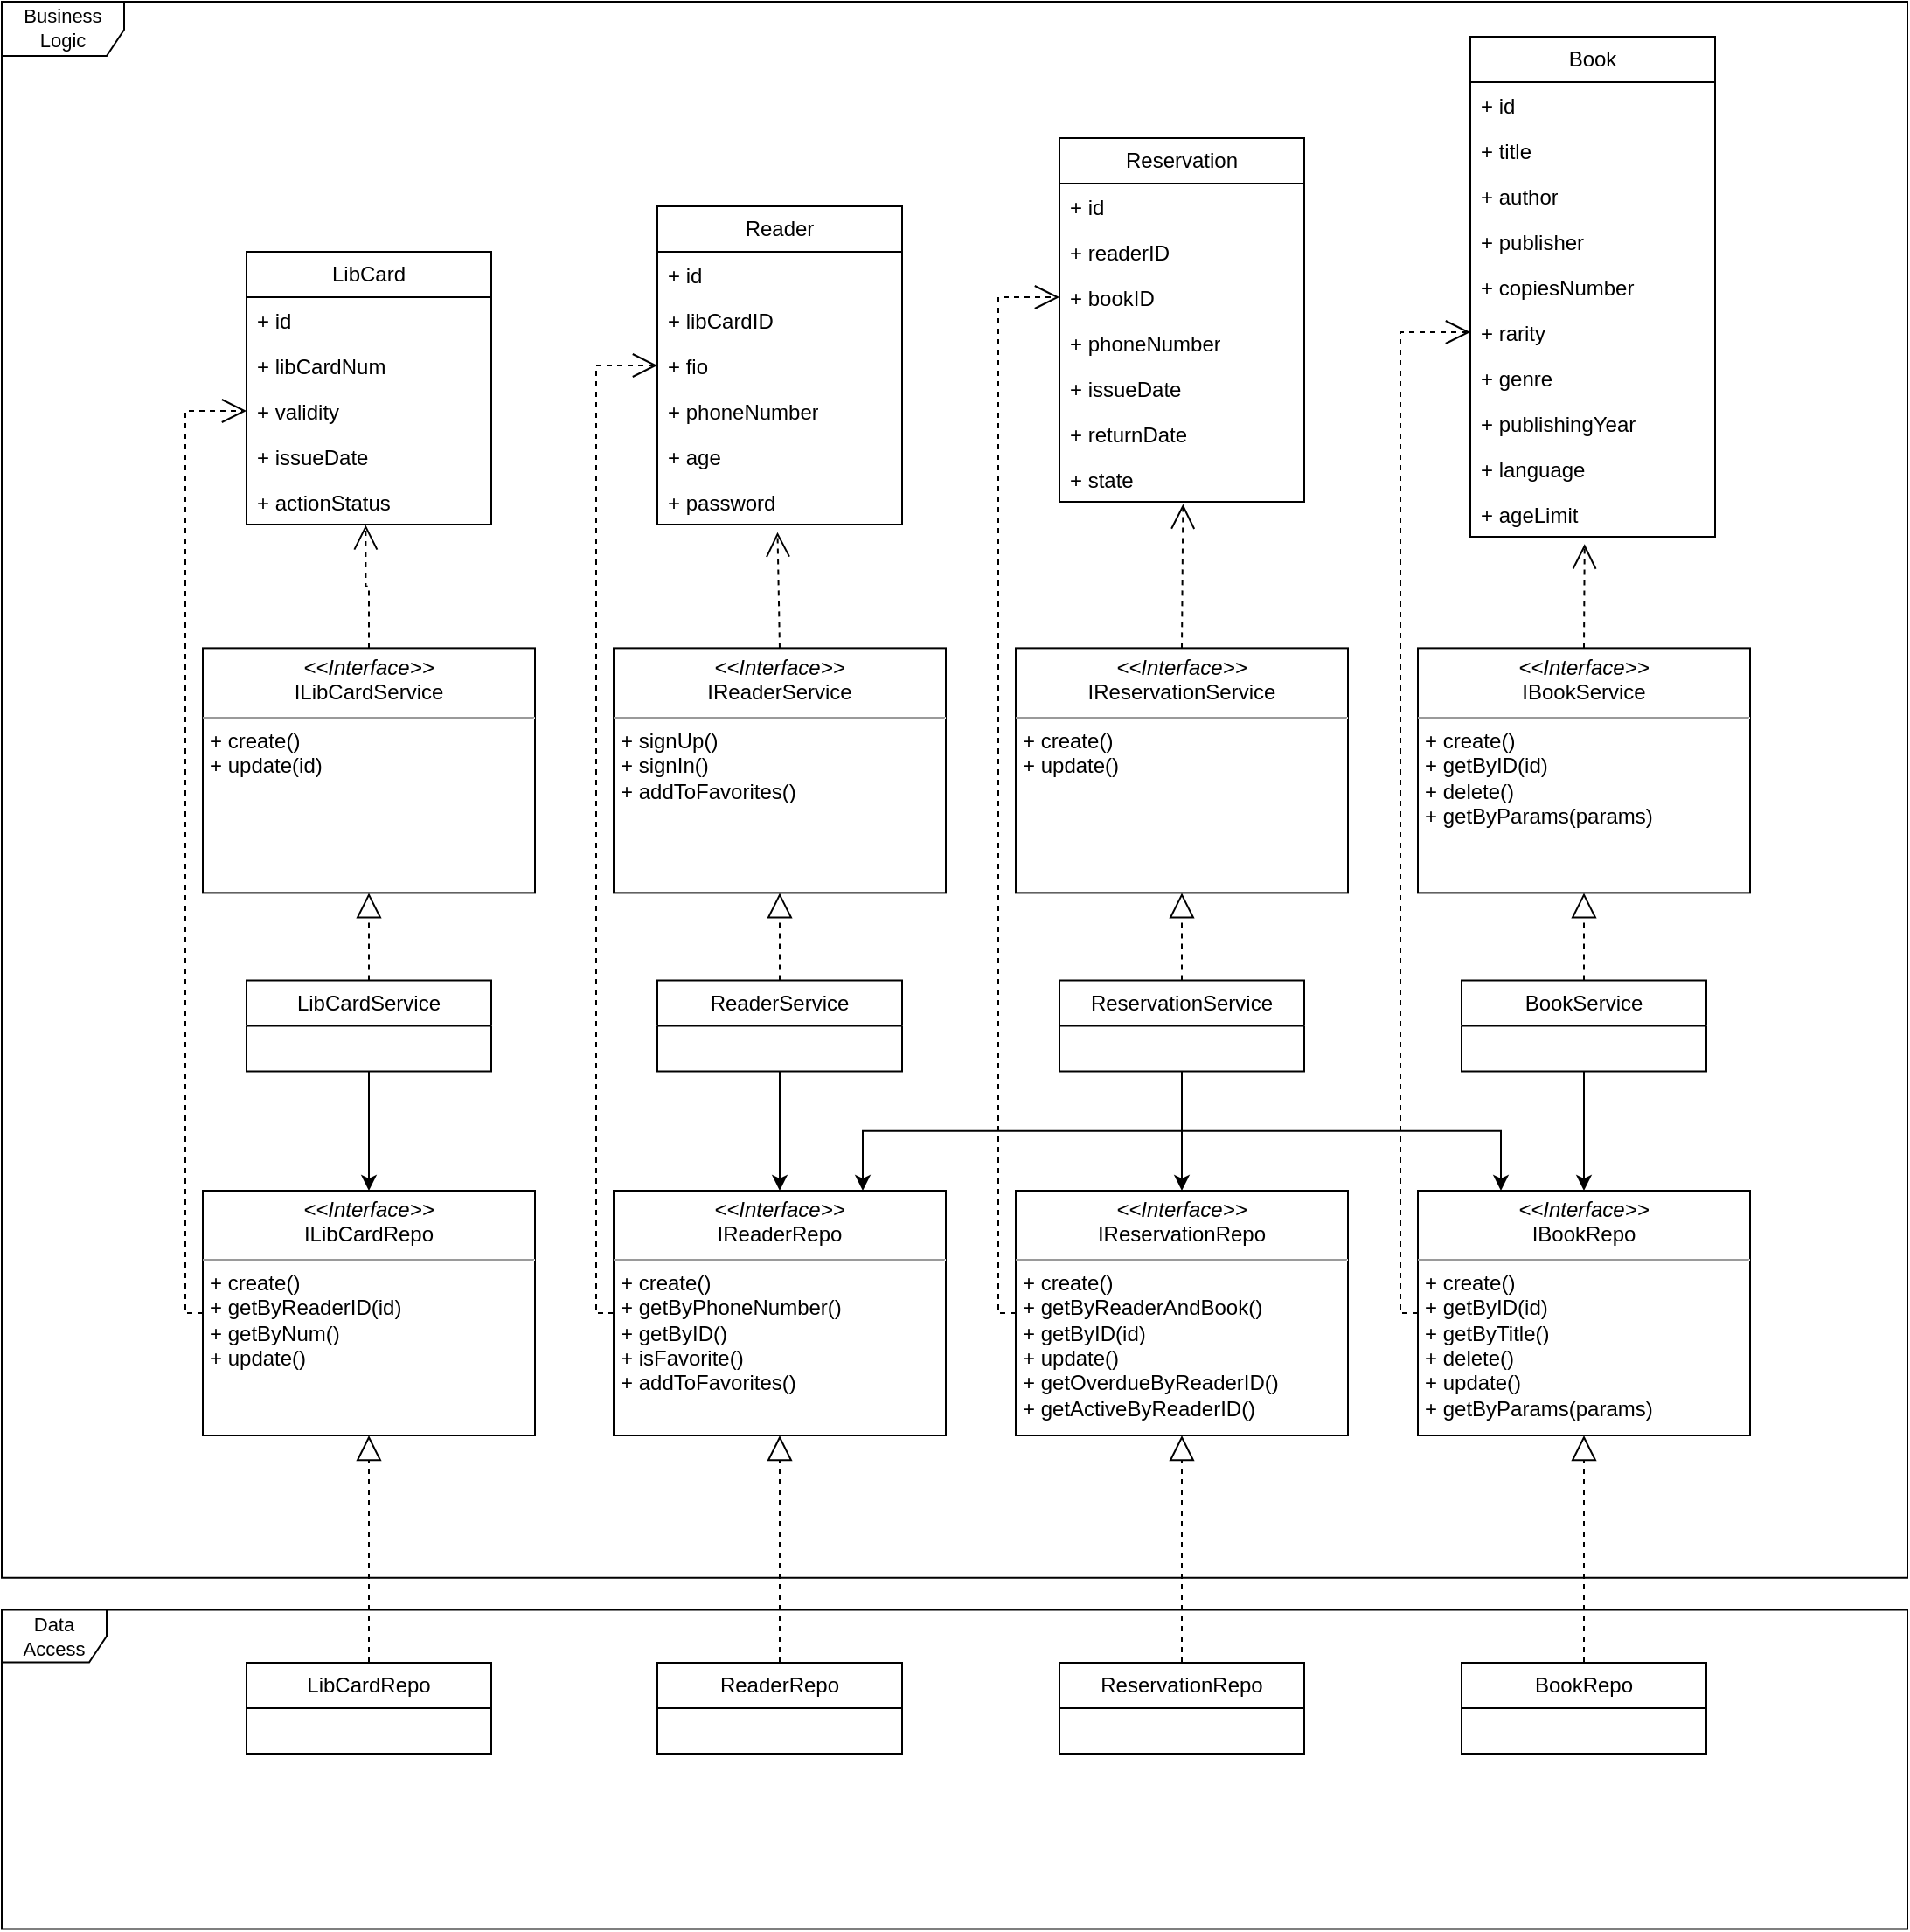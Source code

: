 <mxfile version="23.1.5" type="device">
  <diagram id="C5RBs43oDa-KdzZeNtuy" name="BusinessLogic">
    <mxGraphModel dx="1313" dy="1613" grid="1" gridSize="10" guides="1" tooltips="1" connect="1" arrows="1" fold="1" page="1" pageScale="1" pageWidth="1169" pageHeight="827" math="0" shadow="0">
      <root>
        <mxCell id="WIyWlLk6GJQsqaUBKTNV-0" />
        <mxCell id="WIyWlLk6GJQsqaUBKTNV-1" parent="WIyWlLk6GJQsqaUBKTNV-0" />
        <mxCell id="hDQLbbaS15JgVn0vshfj-21" style="edgeStyle=orthogonalEdgeStyle;rounded=0;orthogonalLoop=1;jettySize=auto;html=1;exitX=0.5;exitY=0;exitDx=0;exitDy=0;entryX=0.5;entryY=1;entryDx=0;entryDy=0;dashed=1;endArrow=block;endFill=0;" parent="WIyWlLk6GJQsqaUBKTNV-1" edge="1">
          <mxGeometry relative="1" as="geometry">
            <mxPoint x="1010" y="310" as="targetPoint" />
          </mxGeometry>
        </mxCell>
        <mxCell id="Zz6F_vYYsevLmO8efnMT-28" value="Data&lt;div&gt;Access&lt;/div&gt;" style="shape=umlFrame;whiteSpace=wrap;html=1;pointerEvents=0;fontFamily=Helvetica;fontSize=11;fontColor=default;labelBackgroundColor=default;" parent="WIyWlLk6GJQsqaUBKTNV-1" vertex="1">
          <mxGeometry x="40" y="679.75" width="1090" height="182.5" as="geometry" />
        </mxCell>
        <mxCell id="Zz6F_vYYsevLmO8efnMT-29" value="Business&lt;div&gt;Logic&lt;/div&gt;" style="shape=umlFrame;whiteSpace=wrap;html=1;pointerEvents=0;fontFamily=Helvetica;fontSize=11;fontColor=default;labelBackgroundColor=default;width=70;height=31;" parent="WIyWlLk6GJQsqaUBKTNV-1" vertex="1">
          <mxGeometry x="40" y="-240" width="1090" height="901.37" as="geometry" />
        </mxCell>
        <mxCell id="ST-tSjWYHhEkBqWnVjrX-0" value="LibCardRepo" style="swimlane;fontStyle=0;childLayout=stackLayout;horizontal=1;startSize=26;fillColor=none;horizontalStack=0;resizeParent=1;resizeParentMax=0;resizeLast=0;collapsible=1;marginBottom=0;whiteSpace=wrap;html=1;" parent="WIyWlLk6GJQsqaUBKTNV-1" vertex="1">
          <mxGeometry x="180" y="710" width="140" height="52" as="geometry" />
        </mxCell>
        <mxCell id="ST-tSjWYHhEkBqWnVjrX-4" value="ReaderRepo" style="swimlane;fontStyle=0;childLayout=stackLayout;horizontal=1;startSize=26;fillColor=none;horizontalStack=0;resizeParent=1;resizeParentMax=0;resizeLast=0;collapsible=1;marginBottom=0;whiteSpace=wrap;html=1;" parent="WIyWlLk6GJQsqaUBKTNV-1" vertex="1">
          <mxGeometry x="415" y="710" width="140" height="52" as="geometry" />
        </mxCell>
        <mxCell id="ST-tSjWYHhEkBqWnVjrX-5" value="ReservationRepo" style="swimlane;fontStyle=0;childLayout=stackLayout;horizontal=1;startSize=26;fillColor=none;horizontalStack=0;resizeParent=1;resizeParentMax=0;resizeLast=0;collapsible=1;marginBottom=0;whiteSpace=wrap;html=1;" parent="WIyWlLk6GJQsqaUBKTNV-1" vertex="1">
          <mxGeometry x="645" y="710" width="140" height="52" as="geometry" />
        </mxCell>
        <mxCell id="ST-tSjWYHhEkBqWnVjrX-7" value="BookRepo" style="swimlane;fontStyle=0;childLayout=stackLayout;horizontal=1;startSize=26;fillColor=none;horizontalStack=0;resizeParent=1;resizeParentMax=0;resizeLast=0;collapsible=1;marginBottom=0;whiteSpace=wrap;html=1;" parent="WIyWlLk6GJQsqaUBKTNV-1" vertex="1">
          <mxGeometry x="875" y="710" width="140" height="52" as="geometry" />
        </mxCell>
        <mxCell id="ST-tSjWYHhEkBqWnVjrX-8" value="&lt;p style=&quot;margin:0px;margin-top:4px;text-align:center;&quot;&gt;&lt;i&gt;&amp;lt;&amp;lt;Interface&amp;gt;&amp;gt;&lt;/i&gt;&lt;br&gt;ILibCardRepo&lt;br&gt;&lt;/p&gt;&lt;hr size=&quot;1&quot;&gt;&lt;p style=&quot;margin:0px;margin-left:4px;&quot;&gt;+ create()&lt;/p&gt;&lt;p style=&quot;margin:0px;margin-left:4px;&quot;&gt;+ getByReaderID(id)&lt;/p&gt;&lt;p style=&quot;margin:0px;margin-left:4px;&quot;&gt;+ getByNum()&lt;/p&gt;&lt;p style=&quot;margin:0px;margin-left:4px;&quot;&gt;+ update()&lt;/p&gt;&lt;p style=&quot;margin:0px;margin-left:4px;&quot;&gt;&lt;br&gt;&lt;/p&gt;" style="verticalAlign=top;align=left;overflow=fill;html=1;whiteSpace=wrap;" parent="WIyWlLk6GJQsqaUBKTNV-1" vertex="1">
          <mxGeometry x="155" y="440" width="190" height="140" as="geometry" />
        </mxCell>
        <mxCell id="ST-tSjWYHhEkBqWnVjrX-9" value="" style="endArrow=block;dashed=1;endFill=0;endSize=12;html=1;rounded=0;exitX=0.5;exitY=0;exitDx=0;exitDy=0;entryX=0.5;entryY=1;entryDx=0;entryDy=0;" parent="WIyWlLk6GJQsqaUBKTNV-1" source="ST-tSjWYHhEkBqWnVjrX-0" target="ST-tSjWYHhEkBqWnVjrX-8" edge="1">
          <mxGeometry width="160" relative="1" as="geometry">
            <mxPoint x="150" y="600" as="sourcePoint" />
            <mxPoint x="310" y="600" as="targetPoint" />
          </mxGeometry>
        </mxCell>
        <mxCell id="ST-tSjWYHhEkBqWnVjrX-10" value="&lt;p style=&quot;margin:0px;margin-top:4px;text-align:center;&quot;&gt;&lt;i&gt;&amp;lt;&amp;lt;Interface&amp;gt;&amp;gt;&lt;/i&gt;&lt;br&gt;IReaderRepo&lt;br&gt;&lt;/p&gt;&lt;hr size=&quot;1&quot;&gt;&lt;p style=&quot;margin:0px;margin-left:4px;&quot;&gt;+ create()&lt;/p&gt;&lt;p style=&quot;margin:0px;margin-left:4px;&quot;&gt;+ getByPhoneNumber()&lt;/p&gt;&lt;p style=&quot;margin:0px;margin-left:4px;&quot;&gt;+ getByID()&lt;/p&gt;&lt;p style=&quot;margin:0px;margin-left:4px;&quot;&gt;+ isFavorite()&lt;/p&gt;&lt;p style=&quot;margin:0px;margin-left:4px;&quot;&gt;+ addToFavorites()&lt;/p&gt;&lt;p style=&quot;margin:0px;margin-left:4px;&quot;&gt;&lt;br&gt;&lt;/p&gt;&lt;p style=&quot;margin:0px;margin-left:4px;&quot;&gt;&lt;br&gt;&lt;/p&gt;" style="verticalAlign=top;align=left;overflow=fill;html=1;whiteSpace=wrap;" parent="WIyWlLk6GJQsqaUBKTNV-1" vertex="1">
          <mxGeometry x="390" y="440" width="190" height="140" as="geometry" />
        </mxCell>
        <mxCell id="ST-tSjWYHhEkBqWnVjrX-11" value="" style="endArrow=block;dashed=1;endFill=0;endSize=12;html=1;rounded=0;exitX=0.5;exitY=0;exitDx=0;exitDy=0;entryX=0.5;entryY=1;entryDx=0;entryDy=0;" parent="WIyWlLk6GJQsqaUBKTNV-1" source="ST-tSjWYHhEkBqWnVjrX-4" target="ST-tSjWYHhEkBqWnVjrX-10" edge="1">
          <mxGeometry width="160" relative="1" as="geometry">
            <mxPoint x="250" y="730" as="sourcePoint" />
            <mxPoint x="260" y="590" as="targetPoint" />
          </mxGeometry>
        </mxCell>
        <mxCell id="ST-tSjWYHhEkBqWnVjrX-12" value="&lt;p style=&quot;margin:0px;margin-top:4px;text-align:center;&quot;&gt;&lt;i&gt;&amp;lt;&amp;lt;Interface&amp;gt;&amp;gt;&lt;/i&gt;&lt;br&gt;IReservationRepo&lt;br&gt;&lt;/p&gt;&lt;hr size=&quot;1&quot;&gt;&lt;p style=&quot;margin:0px;margin-left:4px;&quot;&gt;+ create()&lt;/p&gt;&lt;p style=&quot;margin:0px;margin-left:4px;&quot;&gt;+ getByReaderAndBook()&lt;/p&gt;&lt;p style=&quot;margin:0px;margin-left:4px;&quot;&gt;+ getByID(id)&lt;/p&gt;&lt;p style=&quot;margin:0px;margin-left:4px;&quot;&gt;+ update()&lt;/p&gt;&lt;p style=&quot;margin:0px;margin-left:4px;&quot;&gt;+ getOverdueByReaderID()&lt;/p&gt;&lt;p style=&quot;margin:0px;margin-left:4px;&quot;&gt;+ getActiveByReaderID()&lt;/p&gt;&lt;p style=&quot;margin:0px;margin-left:4px;&quot;&gt;&lt;br&gt;&lt;/p&gt;" style="verticalAlign=top;align=left;overflow=fill;html=1;whiteSpace=wrap;" parent="WIyWlLk6GJQsqaUBKTNV-1" vertex="1">
          <mxGeometry x="620" y="440" width="190" height="140" as="geometry" />
        </mxCell>
        <mxCell id="ST-tSjWYHhEkBqWnVjrX-13" value="" style="endArrow=block;dashed=1;endFill=0;endSize=12;html=1;rounded=0;exitX=0.5;exitY=0;exitDx=0;exitDy=0;entryX=0.5;entryY=1;entryDx=0;entryDy=0;" parent="WIyWlLk6GJQsqaUBKTNV-1" source="ST-tSjWYHhEkBqWnVjrX-5" target="ST-tSjWYHhEkBqWnVjrX-12" edge="1">
          <mxGeometry width="160" relative="1" as="geometry">
            <mxPoint x="420" y="720" as="sourcePoint" />
            <mxPoint x="495" y="590" as="targetPoint" />
          </mxGeometry>
        </mxCell>
        <mxCell id="ST-tSjWYHhEkBqWnVjrX-14" value="&lt;p style=&quot;margin:0px;margin-top:4px;text-align:center;&quot;&gt;&lt;i&gt;&amp;lt;&amp;lt;Interface&amp;gt;&amp;gt;&lt;/i&gt;&lt;br&gt;IBookRepo&lt;br&gt;&lt;/p&gt;&lt;hr size=&quot;1&quot;&gt;&lt;p style=&quot;margin: 0px 0px 0px 4px;&quot;&gt;+ create()&lt;/p&gt;&lt;p style=&quot;margin: 0px 0px 0px 4px;&quot;&gt;+ getByID(id)&lt;/p&gt;&lt;p style=&quot;margin: 0px 0px 0px 4px;&quot;&gt;+ getByTitle()&lt;/p&gt;&lt;p style=&quot;margin: 0px 0px 0px 4px;&quot;&gt;+ delete()&lt;/p&gt;&lt;p style=&quot;margin: 0px 0px 0px 4px;&quot;&gt;+ update()&lt;/p&gt;&lt;p style=&quot;margin: 0px 0px 0px 4px;&quot;&gt;+ getByParams(params)&lt;/p&gt;" style="verticalAlign=top;align=left;overflow=fill;html=1;whiteSpace=wrap;" parent="WIyWlLk6GJQsqaUBKTNV-1" vertex="1">
          <mxGeometry x="850" y="440" width="190" height="140" as="geometry" />
        </mxCell>
        <mxCell id="ST-tSjWYHhEkBqWnVjrX-15" value="" style="endArrow=block;dashed=1;endFill=0;endSize=12;html=1;rounded=0;exitX=0.5;exitY=0;exitDx=0;exitDy=0;entryX=0.5;entryY=1;entryDx=0;entryDy=0;" parent="WIyWlLk6GJQsqaUBKTNV-1" source="ST-tSjWYHhEkBqWnVjrX-7" target="ST-tSjWYHhEkBqWnVjrX-14" edge="1">
          <mxGeometry width="160" relative="1" as="geometry">
            <mxPoint x="560" y="720" as="sourcePoint" />
            <mxPoint x="705" y="590" as="targetPoint" />
          </mxGeometry>
        </mxCell>
        <mxCell id="wleOk7ZjH7f-fzoRji97-0" value="LibCardService" style="swimlane;fontStyle=0;childLayout=stackLayout;horizontal=1;startSize=26;fillColor=none;horizontalStack=0;resizeParent=1;resizeParentMax=0;resizeLast=0;collapsible=1;marginBottom=0;whiteSpace=wrap;html=1;" parent="WIyWlLk6GJQsqaUBKTNV-1" vertex="1">
          <mxGeometry x="180" y="319.69" width="140" height="52" as="geometry" />
        </mxCell>
        <mxCell id="wleOk7ZjH7f-fzoRji97-4" value="ReaderService" style="swimlane;fontStyle=0;childLayout=stackLayout;horizontal=1;startSize=26;fillColor=none;horizontalStack=0;resizeParent=1;resizeParentMax=0;resizeLast=0;collapsible=1;marginBottom=0;whiteSpace=wrap;html=1;" parent="WIyWlLk6GJQsqaUBKTNV-1" vertex="1">
          <mxGeometry x="415" y="319.69" width="140" height="52" as="geometry" />
        </mxCell>
        <mxCell id="wleOk7ZjH7f-fzoRji97-5" value="ReservationService" style="swimlane;fontStyle=0;childLayout=stackLayout;horizontal=1;startSize=26;fillColor=none;horizontalStack=0;resizeParent=1;resizeParentMax=0;resizeLast=0;collapsible=1;marginBottom=0;whiteSpace=wrap;html=1;" parent="WIyWlLk6GJQsqaUBKTNV-1" vertex="1">
          <mxGeometry x="645" y="319.69" width="140" height="52" as="geometry" />
        </mxCell>
        <mxCell id="wleOk7ZjH7f-fzoRji97-6" value="BookService" style="swimlane;fontStyle=0;childLayout=stackLayout;horizontal=1;startSize=26;fillColor=none;horizontalStack=0;resizeParent=1;resizeParentMax=0;resizeLast=0;collapsible=1;marginBottom=0;whiteSpace=wrap;html=1;" parent="WIyWlLk6GJQsqaUBKTNV-1" vertex="1">
          <mxGeometry x="875" y="319.69" width="140" height="52" as="geometry" />
        </mxCell>
        <mxCell id="wleOk7ZjH7f-fzoRji97-8" value="&lt;p style=&quot;margin:0px;margin-top:4px;text-align:center;&quot;&gt;&lt;i&gt;&amp;lt;&amp;lt;Interface&amp;gt;&amp;gt;&lt;/i&gt;&lt;br&gt;ILibCardService&lt;br&gt;&lt;/p&gt;&lt;hr size=&quot;1&quot;&gt;&lt;p style=&quot;margin: 0px 0px 0px 4px;&quot;&gt;+ create()&lt;/p&gt;&lt;p style=&quot;margin: 0px 0px 0px 4px;&quot;&gt;+ update(id)&lt;/p&gt;" style="verticalAlign=top;align=left;overflow=fill;html=1;whiteSpace=wrap;" parent="WIyWlLk6GJQsqaUBKTNV-1" vertex="1">
          <mxGeometry x="155" y="129.69" width="190" height="140" as="geometry" />
        </mxCell>
        <mxCell id="wleOk7ZjH7f-fzoRji97-10" value="&lt;p style=&quot;margin:0px;margin-top:4px;text-align:center;&quot;&gt;&lt;i&gt;&amp;lt;&amp;lt;Interface&amp;gt;&amp;gt;&lt;/i&gt;&lt;br&gt;IReservationService&lt;br&gt;&lt;/p&gt;&lt;hr size=&quot;1&quot;&gt;&lt;p style=&quot;margin: 0px 0px 0px 4px;&quot;&gt;+ create()&lt;/p&gt;&lt;p style=&quot;margin: 0px 0px 0px 4px;&quot;&gt;+ update()&lt;/p&gt;" style="verticalAlign=top;align=left;overflow=fill;html=1;whiteSpace=wrap;" parent="WIyWlLk6GJQsqaUBKTNV-1" vertex="1">
          <mxGeometry x="620" y="129.69" width="190" height="140" as="geometry" />
        </mxCell>
        <mxCell id="wleOk7ZjH7f-fzoRji97-11" value="&lt;p style=&quot;margin:0px;margin-top:4px;text-align:center;&quot;&gt;&lt;i&gt;&amp;lt;&amp;lt;Interface&amp;gt;&amp;gt;&lt;/i&gt;&lt;br&gt;IBookService&lt;br&gt;&lt;/p&gt;&lt;hr size=&quot;1&quot;&gt;&lt;p style=&quot;margin: 0px 0px 0px 4px;&quot;&gt;+ create()&lt;/p&gt;&lt;p style=&quot;margin: 0px 0px 0px 4px;&quot;&gt;+ getByID(id)&lt;/p&gt;&lt;p style=&quot;margin: 0px 0px 0px 4px;&quot;&gt;+ delete()&lt;/p&gt;&lt;p style=&quot;margin: 0px 0px 0px 4px;&quot;&gt;+ getByParams(params)&lt;/p&gt;" style="verticalAlign=top;align=left;overflow=fill;html=1;whiteSpace=wrap;" parent="WIyWlLk6GJQsqaUBKTNV-1" vertex="1">
          <mxGeometry x="850" y="129.69" width="190" height="140" as="geometry" />
        </mxCell>
        <mxCell id="wleOk7ZjH7f-fzoRji97-12" value="" style="endArrow=block;dashed=1;endFill=0;endSize=12;html=1;rounded=0;exitX=0.5;exitY=0;exitDx=0;exitDy=0;entryX=0.5;entryY=1;entryDx=0;entryDy=0;" parent="WIyWlLk6GJQsqaUBKTNV-1" source="wleOk7ZjH7f-fzoRji97-0" target="wleOk7ZjH7f-fzoRji97-8" edge="1">
          <mxGeometry width="160" relative="1" as="geometry">
            <mxPoint x="570" y="309.69" as="sourcePoint" />
            <mxPoint x="730" y="309.69" as="targetPoint" />
          </mxGeometry>
        </mxCell>
        <mxCell id="wleOk7ZjH7f-fzoRji97-13" value="" style="endArrow=block;dashed=1;endFill=0;endSize=12;html=1;rounded=0;exitX=0.5;exitY=0;exitDx=0;exitDy=0;entryX=0.5;entryY=1;entryDx=0;entryDy=0;entryPerimeter=0;" parent="WIyWlLk6GJQsqaUBKTNV-1" source="wleOk7ZjH7f-fzoRji97-4" target="L8KhcgYQvH0XyFmHwMuI-41" edge="1">
          <mxGeometry width="160" relative="1" as="geometry">
            <mxPoint x="220" y="319.69" as="sourcePoint" />
            <mxPoint x="485" y="269.69" as="targetPoint" />
          </mxGeometry>
        </mxCell>
        <mxCell id="wleOk7ZjH7f-fzoRji97-14" value="" style="endArrow=block;dashed=1;endFill=0;endSize=12;html=1;rounded=0;exitX=0.5;exitY=0;exitDx=0;exitDy=0;entryX=0.5;entryY=1;entryDx=0;entryDy=0;" parent="WIyWlLk6GJQsqaUBKTNV-1" source="wleOk7ZjH7f-fzoRji97-5" target="wleOk7ZjH7f-fzoRji97-10" edge="1">
          <mxGeometry width="160" relative="1" as="geometry">
            <mxPoint x="480" y="329.69" as="sourcePoint" />
            <mxPoint x="505" y="279.69" as="targetPoint" />
          </mxGeometry>
        </mxCell>
        <mxCell id="wleOk7ZjH7f-fzoRji97-15" value="" style="endArrow=block;dashed=1;endFill=0;endSize=12;html=1;rounded=0;exitX=0.5;exitY=0;exitDx=0;exitDy=0;entryX=0.5;entryY=1;entryDx=0;entryDy=0;" parent="WIyWlLk6GJQsqaUBKTNV-1" source="wleOk7ZjH7f-fzoRji97-6" target="wleOk7ZjH7f-fzoRji97-11" edge="1">
          <mxGeometry width="160" relative="1" as="geometry">
            <mxPoint x="710" y="329.69" as="sourcePoint" />
            <mxPoint x="725" y="279.69" as="targetPoint" />
          </mxGeometry>
        </mxCell>
        <mxCell id="L8KhcgYQvH0XyFmHwMuI-6" value="LibCard" style="swimlane;fontStyle=0;childLayout=stackLayout;horizontal=1;startSize=26;fillColor=none;horizontalStack=0;resizeParent=1;resizeParentMax=0;resizeLast=0;collapsible=1;marginBottom=0;whiteSpace=wrap;html=1;" parent="WIyWlLk6GJQsqaUBKTNV-1" vertex="1">
          <mxGeometry x="180" y="-97" width="140" height="156" as="geometry" />
        </mxCell>
        <mxCell id="L8KhcgYQvH0XyFmHwMuI-9" value="+ id&lt;div&gt;&lt;br/&gt;&lt;/div&gt;" style="text;strokeColor=none;fillColor=none;align=left;verticalAlign=top;spacingLeft=4;spacingRight=4;overflow=hidden;rotatable=0;points=[[0,0.5],[1,0.5]];portConstraint=eastwest;whiteSpace=wrap;html=1;" parent="L8KhcgYQvH0XyFmHwMuI-6" vertex="1">
          <mxGeometry y="26" width="140" height="26" as="geometry" />
        </mxCell>
        <mxCell id="L8KhcgYQvH0XyFmHwMuI-11" value="+ libCardNum" style="text;strokeColor=none;fillColor=none;align=left;verticalAlign=top;spacingLeft=4;spacingRight=4;overflow=hidden;rotatable=0;points=[[0,0.5],[1,0.5]];portConstraint=eastwest;whiteSpace=wrap;html=1;" parent="L8KhcgYQvH0XyFmHwMuI-6" vertex="1">
          <mxGeometry y="52" width="140" height="26" as="geometry" />
        </mxCell>
        <mxCell id="L8KhcgYQvH0XyFmHwMuI-12" value="+ validity&lt;div&gt;&lt;br/&gt;&lt;/div&gt;" style="text;strokeColor=none;fillColor=none;align=left;verticalAlign=top;spacingLeft=4;spacingRight=4;overflow=hidden;rotatable=0;points=[[0,0.5],[1,0.5]];portConstraint=eastwest;whiteSpace=wrap;html=1;" parent="L8KhcgYQvH0XyFmHwMuI-6" vertex="1">
          <mxGeometry y="78" width="140" height="26" as="geometry" />
        </mxCell>
        <mxCell id="L8KhcgYQvH0XyFmHwMuI-13" value="+ issueDate" style="text;strokeColor=none;fillColor=none;align=left;verticalAlign=top;spacingLeft=4;spacingRight=4;overflow=hidden;rotatable=0;points=[[0,0.5],[1,0.5]];portConstraint=eastwest;whiteSpace=wrap;html=1;" parent="L8KhcgYQvH0XyFmHwMuI-6" vertex="1">
          <mxGeometry y="104" width="140" height="26" as="geometry" />
        </mxCell>
        <mxCell id="L8KhcgYQvH0XyFmHwMuI-14" value="+ actionStatus" style="text;strokeColor=none;fillColor=none;align=left;verticalAlign=top;spacingLeft=4;spacingRight=4;overflow=hidden;rotatable=0;points=[[0,0.5],[1,0.5]];portConstraint=eastwest;whiteSpace=wrap;html=1;" parent="L8KhcgYQvH0XyFmHwMuI-6" vertex="1">
          <mxGeometry y="130" width="140" height="26" as="geometry" />
        </mxCell>
        <mxCell id="L8KhcgYQvH0XyFmHwMuI-15" value="Reader" style="swimlane;fontStyle=0;childLayout=stackLayout;horizontal=1;startSize=26;fillColor=none;horizontalStack=0;resizeParent=1;resizeParentMax=0;resizeLast=0;collapsible=1;marginBottom=0;whiteSpace=wrap;html=1;" parent="WIyWlLk6GJQsqaUBKTNV-1" vertex="1">
          <mxGeometry x="415" y="-123" width="140" height="182" as="geometry" />
        </mxCell>
        <mxCell id="L8KhcgYQvH0XyFmHwMuI-16" value="+ id&lt;div&gt;&lt;br/&gt;&lt;/div&gt;" style="text;strokeColor=none;fillColor=none;align=left;verticalAlign=top;spacingLeft=4;spacingRight=4;overflow=hidden;rotatable=0;points=[[0,0.5],[1,0.5]];portConstraint=eastwest;whiteSpace=wrap;html=1;" parent="L8KhcgYQvH0XyFmHwMuI-15" vertex="1">
          <mxGeometry y="26" width="140" height="26" as="geometry" />
        </mxCell>
        <mxCell id="L8KhcgYQvH0XyFmHwMuI-17" value="+ libCardID" style="text;strokeColor=none;fillColor=none;align=left;verticalAlign=top;spacingLeft=4;spacingRight=4;overflow=hidden;rotatable=0;points=[[0,0.5],[1,0.5]];portConstraint=eastwest;whiteSpace=wrap;html=1;" parent="L8KhcgYQvH0XyFmHwMuI-15" vertex="1">
          <mxGeometry y="52" width="140" height="26" as="geometry" />
        </mxCell>
        <mxCell id="L8KhcgYQvH0XyFmHwMuI-18" value="+ fio" style="text;strokeColor=none;fillColor=none;align=left;verticalAlign=top;spacingLeft=4;spacingRight=4;overflow=hidden;rotatable=0;points=[[0,0.5],[1,0.5]];portConstraint=eastwest;whiteSpace=wrap;html=1;" parent="L8KhcgYQvH0XyFmHwMuI-15" vertex="1">
          <mxGeometry y="78" width="140" height="26" as="geometry" />
        </mxCell>
        <mxCell id="L8KhcgYQvH0XyFmHwMuI-19" value="+ phoneNumber" style="text;strokeColor=none;fillColor=none;align=left;verticalAlign=top;spacingLeft=4;spacingRight=4;overflow=hidden;rotatable=0;points=[[0,0.5],[1,0.5]];portConstraint=eastwest;whiteSpace=wrap;html=1;" parent="L8KhcgYQvH0XyFmHwMuI-15" vertex="1">
          <mxGeometry y="104" width="140" height="26" as="geometry" />
        </mxCell>
        <mxCell id="L8KhcgYQvH0XyFmHwMuI-20" value="+ age" style="text;strokeColor=none;fillColor=none;align=left;verticalAlign=top;spacingLeft=4;spacingRight=4;overflow=hidden;rotatable=0;points=[[0,0.5],[1,0.5]];portConstraint=eastwest;whiteSpace=wrap;html=1;" parent="L8KhcgYQvH0XyFmHwMuI-15" vertex="1">
          <mxGeometry y="130" width="140" height="26" as="geometry" />
        </mxCell>
        <mxCell id="L8KhcgYQvH0XyFmHwMuI-21" value="+ password" style="text;strokeColor=none;fillColor=none;align=left;verticalAlign=top;spacingLeft=4;spacingRight=4;overflow=hidden;rotatable=0;points=[[0,0.5],[1,0.5]];portConstraint=eastwest;whiteSpace=wrap;html=1;" parent="L8KhcgYQvH0XyFmHwMuI-15" vertex="1">
          <mxGeometry y="156" width="140" height="26" as="geometry" />
        </mxCell>
        <mxCell id="L8KhcgYQvH0XyFmHwMuI-22" value="Reservation" style="swimlane;fontStyle=0;childLayout=stackLayout;horizontal=1;startSize=26;fillColor=none;horizontalStack=0;resizeParent=1;resizeParentMax=0;resizeLast=0;collapsible=1;marginBottom=0;whiteSpace=wrap;html=1;" parent="WIyWlLk6GJQsqaUBKTNV-1" vertex="1">
          <mxGeometry x="645" y="-162" width="140" height="208" as="geometry" />
        </mxCell>
        <mxCell id="L8KhcgYQvH0XyFmHwMuI-23" value="+ id&lt;div&gt;&lt;br/&gt;&lt;/div&gt;" style="text;strokeColor=none;fillColor=none;align=left;verticalAlign=top;spacingLeft=4;spacingRight=4;overflow=hidden;rotatable=0;points=[[0,0.5],[1,0.5]];portConstraint=eastwest;whiteSpace=wrap;html=1;" parent="L8KhcgYQvH0XyFmHwMuI-22" vertex="1">
          <mxGeometry y="26" width="140" height="26" as="geometry" />
        </mxCell>
        <mxCell id="L8KhcgYQvH0XyFmHwMuI-24" value="+ readerID" style="text;strokeColor=none;fillColor=none;align=left;verticalAlign=top;spacingLeft=4;spacingRight=4;overflow=hidden;rotatable=0;points=[[0,0.5],[1,0.5]];portConstraint=eastwest;whiteSpace=wrap;html=1;" parent="L8KhcgYQvH0XyFmHwMuI-22" vertex="1">
          <mxGeometry y="52" width="140" height="26" as="geometry" />
        </mxCell>
        <mxCell id="L8KhcgYQvH0XyFmHwMuI-25" value="+ bookID" style="text;strokeColor=none;fillColor=none;align=left;verticalAlign=top;spacingLeft=4;spacingRight=4;overflow=hidden;rotatable=0;points=[[0,0.5],[1,0.5]];portConstraint=eastwest;whiteSpace=wrap;html=1;" parent="L8KhcgYQvH0XyFmHwMuI-22" vertex="1">
          <mxGeometry y="78" width="140" height="26" as="geometry" />
        </mxCell>
        <mxCell id="L8KhcgYQvH0XyFmHwMuI-26" value="+ phoneNumber" style="text;strokeColor=none;fillColor=none;align=left;verticalAlign=top;spacingLeft=4;spacingRight=4;overflow=hidden;rotatable=0;points=[[0,0.5],[1,0.5]];portConstraint=eastwest;whiteSpace=wrap;html=1;" parent="L8KhcgYQvH0XyFmHwMuI-22" vertex="1">
          <mxGeometry y="104" width="140" height="26" as="geometry" />
        </mxCell>
        <mxCell id="L8KhcgYQvH0XyFmHwMuI-27" value="+ issueDate" style="text;strokeColor=none;fillColor=none;align=left;verticalAlign=top;spacingLeft=4;spacingRight=4;overflow=hidden;rotatable=0;points=[[0,0.5],[1,0.5]];portConstraint=eastwest;whiteSpace=wrap;html=1;" parent="L8KhcgYQvH0XyFmHwMuI-22" vertex="1">
          <mxGeometry y="130" width="140" height="26" as="geometry" />
        </mxCell>
        <mxCell id="L8KhcgYQvH0XyFmHwMuI-28" value="+ returnDate" style="text;strokeColor=none;fillColor=none;align=left;verticalAlign=top;spacingLeft=4;spacingRight=4;overflow=hidden;rotatable=0;points=[[0,0.5],[1,0.5]];portConstraint=eastwest;whiteSpace=wrap;html=1;" parent="L8KhcgYQvH0XyFmHwMuI-22" vertex="1">
          <mxGeometry y="156" width="140" height="26" as="geometry" />
        </mxCell>
        <mxCell id="L8KhcgYQvH0XyFmHwMuI-29" value="+ state" style="text;strokeColor=none;fillColor=none;align=left;verticalAlign=top;spacingLeft=4;spacingRight=4;overflow=hidden;rotatable=0;points=[[0,0.5],[1,0.5]];portConstraint=eastwest;whiteSpace=wrap;html=1;" parent="L8KhcgYQvH0XyFmHwMuI-22" vertex="1">
          <mxGeometry y="182" width="140" height="26" as="geometry" />
        </mxCell>
        <mxCell id="L8KhcgYQvH0XyFmHwMuI-30" value="Book" style="swimlane;fontStyle=0;childLayout=stackLayout;horizontal=1;startSize=26;fillColor=none;horizontalStack=0;resizeParent=1;resizeParentMax=0;resizeLast=0;collapsible=1;marginBottom=0;whiteSpace=wrap;html=1;" parent="WIyWlLk6GJQsqaUBKTNV-1" vertex="1">
          <mxGeometry x="880" y="-220" width="140" height="286" as="geometry" />
        </mxCell>
        <mxCell id="L8KhcgYQvH0XyFmHwMuI-31" value="+ id&lt;div&gt;&lt;br/&gt;&lt;/div&gt;" style="text;strokeColor=none;fillColor=none;align=left;verticalAlign=top;spacingLeft=4;spacingRight=4;overflow=hidden;rotatable=0;points=[[0,0.5],[1,0.5]];portConstraint=eastwest;whiteSpace=wrap;html=1;" parent="L8KhcgYQvH0XyFmHwMuI-30" vertex="1">
          <mxGeometry y="26" width="140" height="26" as="geometry" />
        </mxCell>
        <mxCell id="L8KhcgYQvH0XyFmHwMuI-32" value="+&amp;nbsp;title" style="text;strokeColor=none;fillColor=none;align=left;verticalAlign=top;spacingLeft=4;spacingRight=4;overflow=hidden;rotatable=0;points=[[0,0.5],[1,0.5]];portConstraint=eastwest;whiteSpace=wrap;html=1;" parent="L8KhcgYQvH0XyFmHwMuI-30" vertex="1">
          <mxGeometry y="52" width="140" height="26" as="geometry" />
        </mxCell>
        <mxCell id="L8KhcgYQvH0XyFmHwMuI-33" value="+&amp;nbsp;author" style="text;strokeColor=none;fillColor=none;align=left;verticalAlign=top;spacingLeft=4;spacingRight=4;overflow=hidden;rotatable=0;points=[[0,0.5],[1,0.5]];portConstraint=eastwest;whiteSpace=wrap;html=1;" parent="L8KhcgYQvH0XyFmHwMuI-30" vertex="1">
          <mxGeometry y="78" width="140" height="26" as="geometry" />
        </mxCell>
        <mxCell id="L8KhcgYQvH0XyFmHwMuI-34" value="+&amp;nbsp;publisher" style="text;strokeColor=none;fillColor=none;align=left;verticalAlign=top;spacingLeft=4;spacingRight=4;overflow=hidden;rotatable=0;points=[[0,0.5],[1,0.5]];portConstraint=eastwest;whiteSpace=wrap;html=1;" parent="L8KhcgYQvH0XyFmHwMuI-30" vertex="1">
          <mxGeometry y="104" width="140" height="26" as="geometry" />
        </mxCell>
        <mxCell id="L8KhcgYQvH0XyFmHwMuI-35" value="+&amp;nbsp;сopiesNumber" style="text;strokeColor=none;fillColor=none;align=left;verticalAlign=top;spacingLeft=4;spacingRight=4;overflow=hidden;rotatable=0;points=[[0,0.5],[1,0.5]];portConstraint=eastwest;whiteSpace=wrap;html=1;" parent="L8KhcgYQvH0XyFmHwMuI-30" vertex="1">
          <mxGeometry y="130" width="140" height="26" as="geometry" />
        </mxCell>
        <mxCell id="L8KhcgYQvH0XyFmHwMuI-36" value="+&amp;nbsp;rarity" style="text;strokeColor=none;fillColor=none;align=left;verticalAlign=top;spacingLeft=4;spacingRight=4;overflow=hidden;rotatable=0;points=[[0,0.5],[1,0.5]];portConstraint=eastwest;whiteSpace=wrap;html=1;" parent="L8KhcgYQvH0XyFmHwMuI-30" vertex="1">
          <mxGeometry y="156" width="140" height="26" as="geometry" />
        </mxCell>
        <mxCell id="L8KhcgYQvH0XyFmHwMuI-37" value="+&amp;nbsp;genre" style="text;strokeColor=none;fillColor=none;align=left;verticalAlign=top;spacingLeft=4;spacingRight=4;overflow=hidden;rotatable=0;points=[[0,0.5],[1,0.5]];portConstraint=eastwest;whiteSpace=wrap;html=1;" parent="L8KhcgYQvH0XyFmHwMuI-30" vertex="1">
          <mxGeometry y="182" width="140" height="26" as="geometry" />
        </mxCell>
        <mxCell id="L8KhcgYQvH0XyFmHwMuI-38" value="+&amp;nbsp;publishingYear" style="text;strokeColor=none;fillColor=none;align=left;verticalAlign=top;spacingLeft=4;spacingRight=4;overflow=hidden;rotatable=0;points=[[0,0.5],[1,0.5]];portConstraint=eastwest;whiteSpace=wrap;html=1;" parent="L8KhcgYQvH0XyFmHwMuI-30" vertex="1">
          <mxGeometry y="208" width="140" height="26" as="geometry" />
        </mxCell>
        <mxCell id="L8KhcgYQvH0XyFmHwMuI-39" value="+&amp;nbsp;language" style="text;strokeColor=none;fillColor=none;align=left;verticalAlign=top;spacingLeft=4;spacingRight=4;overflow=hidden;rotatable=0;points=[[0,0.5],[1,0.5]];portConstraint=eastwest;whiteSpace=wrap;html=1;" parent="L8KhcgYQvH0XyFmHwMuI-30" vertex="1">
          <mxGeometry y="234" width="140" height="26" as="geometry" />
        </mxCell>
        <mxCell id="L8KhcgYQvH0XyFmHwMuI-40" value="+&amp;nbsp;ageLimit" style="text;strokeColor=none;fillColor=none;align=left;verticalAlign=top;spacingLeft=4;spacingRight=4;overflow=hidden;rotatable=0;points=[[0,0.5],[1,0.5]];portConstraint=eastwest;whiteSpace=wrap;html=1;" parent="L8KhcgYQvH0XyFmHwMuI-30" vertex="1">
          <mxGeometry y="260" width="140" height="26" as="geometry" />
        </mxCell>
        <mxCell id="L8KhcgYQvH0XyFmHwMuI-41" value="&lt;p style=&quot;margin:0px;margin-top:4px;text-align:center;&quot;&gt;&lt;i&gt;&amp;lt;&amp;lt;Interface&amp;gt;&amp;gt;&lt;/i&gt;&lt;br&gt;IReaderService&lt;br&gt;&lt;/p&gt;&lt;hr size=&quot;1&quot;&gt;&lt;p style=&quot;margin:0px;margin-left:4px;&quot;&gt;+ signUp()&lt;/p&gt;&lt;p style=&quot;margin:0px;margin-left:4px;&quot;&gt;+ signIn()&lt;/p&gt;&lt;p style=&quot;margin:0px;margin-left:4px;&quot;&gt;+ addToFavorites()&lt;/p&gt;" style="verticalAlign=top;align=left;overflow=fill;html=1;whiteSpace=wrap;" parent="WIyWlLk6GJQsqaUBKTNV-1" vertex="1">
          <mxGeometry x="390" y="129.69" width="190" height="140" as="geometry" />
        </mxCell>
        <mxCell id="Hghlc7ijXmah_h4MGIU4-1" value="" style="endArrow=classic;html=1;rounded=0;exitX=0.5;exitY=1;exitDx=0;exitDy=0;entryX=0.5;entryY=0;entryDx=0;entryDy=0;edgeStyle=orthogonalEdgeStyle;" parent="WIyWlLk6GJQsqaUBKTNV-1" source="wleOk7ZjH7f-fzoRji97-4" target="ST-tSjWYHhEkBqWnVjrX-10" edge="1">
          <mxGeometry width="50" height="50" relative="1" as="geometry">
            <mxPoint x="600" y="420" as="sourcePoint" />
            <mxPoint x="650" y="370" as="targetPoint" />
          </mxGeometry>
        </mxCell>
        <mxCell id="Hghlc7ijXmah_h4MGIU4-2" value="" style="endArrow=classic;html=1;rounded=0;entryX=0.5;entryY=0;entryDx=0;entryDy=0;exitX=0.5;exitY=1;exitDx=0;exitDy=0;" parent="WIyWlLk6GJQsqaUBKTNV-1" source="wleOk7ZjH7f-fzoRji97-6" target="ST-tSjWYHhEkBqWnVjrX-14" edge="1">
          <mxGeometry width="50" height="50" relative="1" as="geometry">
            <mxPoint x="500" y="330" as="sourcePoint" />
            <mxPoint x="550" y="280" as="targetPoint" />
          </mxGeometry>
        </mxCell>
        <mxCell id="Hghlc7ijXmah_h4MGIU4-3" value="" style="endArrow=classic;html=1;rounded=0;exitX=0.5;exitY=1;exitDx=0;exitDy=0;entryX=0.5;entryY=0;entryDx=0;entryDy=0;edgeStyle=orthogonalEdgeStyle;" parent="WIyWlLk6GJQsqaUBKTNV-1" source="wleOk7ZjH7f-fzoRji97-5" target="ST-tSjWYHhEkBqWnVjrX-12" edge="1">
          <mxGeometry width="50" height="50" relative="1" as="geometry">
            <mxPoint x="640" y="350" as="sourcePoint" />
            <mxPoint x="690" y="300" as="targetPoint" />
          </mxGeometry>
        </mxCell>
        <mxCell id="Hghlc7ijXmah_h4MGIU4-4" value="" style="endArrow=classic;html=1;rounded=0;exitX=0.5;exitY=1;exitDx=0;exitDy=0;entryX=0.5;entryY=0;entryDx=0;entryDy=0;edgeStyle=orthogonalEdgeStyle;" parent="WIyWlLk6GJQsqaUBKTNV-1" source="wleOk7ZjH7f-fzoRji97-0" target="ST-tSjWYHhEkBqWnVjrX-8" edge="1">
          <mxGeometry width="50" height="50" relative="1" as="geometry">
            <mxPoint x="170" y="450" as="sourcePoint" />
            <mxPoint x="220" y="400" as="targetPoint" />
          </mxGeometry>
        </mxCell>
        <mxCell id="Hghlc7ijXmah_h4MGIU4-6" value="" style="endArrow=open;endSize=12;dashed=1;html=1;rounded=0;exitX=0.5;exitY=0;exitDx=0;exitDy=0;entryX=0.487;entryY=1.008;entryDx=0;entryDy=0;entryPerimeter=0;edgeStyle=orthogonalEdgeStyle;" parent="WIyWlLk6GJQsqaUBKTNV-1" source="wleOk7ZjH7f-fzoRji97-8" target="L8KhcgYQvH0XyFmHwMuI-14" edge="1">
          <mxGeometry width="160" relative="1" as="geometry">
            <mxPoint x="510" y="160" as="sourcePoint" />
            <mxPoint x="250" y="100" as="targetPoint" />
          </mxGeometry>
        </mxCell>
        <mxCell id="Hghlc7ijXmah_h4MGIU4-7" value="" style="endArrow=open;endSize=12;dashed=1;html=1;rounded=0;exitX=0.5;exitY=0;exitDx=0;exitDy=0;entryX=0.491;entryY=1.166;entryDx=0;entryDy=0;entryPerimeter=0;" parent="WIyWlLk6GJQsqaUBKTNV-1" source="L8KhcgYQvH0XyFmHwMuI-41" target="L8KhcgYQvH0XyFmHwMuI-21" edge="1">
          <mxGeometry width="160" relative="1" as="geometry">
            <mxPoint x="390" as="sourcePoint" />
            <mxPoint x="550" as="targetPoint" />
          </mxGeometry>
        </mxCell>
        <mxCell id="Hghlc7ijXmah_h4MGIU4-8" value="" style="endArrow=open;endSize=12;dashed=1;html=1;rounded=0;exitX=0.5;exitY=0;exitDx=0;exitDy=0;entryX=0.505;entryY=1.05;entryDx=0;entryDy=0;entryPerimeter=0;" parent="WIyWlLk6GJQsqaUBKTNV-1" source="wleOk7ZjH7f-fzoRji97-10" target="L8KhcgYQvH0XyFmHwMuI-29" edge="1">
          <mxGeometry width="160" relative="1" as="geometry">
            <mxPoint x="490" y="40" as="sourcePoint" />
            <mxPoint x="650" y="40" as="targetPoint" />
          </mxGeometry>
        </mxCell>
        <mxCell id="Hghlc7ijXmah_h4MGIU4-9" value="" style="endArrow=open;endSize=12;dashed=1;html=1;rounded=0;exitX=0.5;exitY=0;exitDx=0;exitDy=0;entryX=0.467;entryY=1.161;entryDx=0;entryDy=0;entryPerimeter=0;" parent="WIyWlLk6GJQsqaUBKTNV-1" source="wleOk7ZjH7f-fzoRji97-11" target="L8KhcgYQvH0XyFmHwMuI-40" edge="1">
          <mxGeometry width="160" relative="1" as="geometry">
            <mxPoint x="710" y="30" as="sourcePoint" />
            <mxPoint x="870" y="30" as="targetPoint" />
          </mxGeometry>
        </mxCell>
        <mxCell id="Hghlc7ijXmah_h4MGIU4-10" value="" style="endArrow=open;endSize=12;dashed=1;html=1;rounded=0;exitX=0;exitY=0.5;exitDx=0;exitDy=0;entryX=0;entryY=0.5;entryDx=0;entryDy=0;edgeStyle=orthogonalEdgeStyle;" parent="WIyWlLk6GJQsqaUBKTNV-1" source="ST-tSjWYHhEkBqWnVjrX-8" target="L8KhcgYQvH0XyFmHwMuI-12" edge="1">
          <mxGeometry width="160" relative="1" as="geometry">
            <mxPoint x="450" y="240" as="sourcePoint" />
            <mxPoint x="610" y="240" as="targetPoint" />
          </mxGeometry>
        </mxCell>
        <mxCell id="Hghlc7ijXmah_h4MGIU4-11" value="" style="endArrow=open;endSize=12;dashed=1;html=1;rounded=0;exitX=0;exitY=0.5;exitDx=0;exitDy=0;entryX=0;entryY=0.5;entryDx=0;entryDy=0;edgeStyle=orthogonalEdgeStyle;" parent="WIyWlLk6GJQsqaUBKTNV-1" source="ST-tSjWYHhEkBqWnVjrX-10" target="L8KhcgYQvH0XyFmHwMuI-18" edge="1">
          <mxGeometry width="160" relative="1" as="geometry">
            <mxPoint x="165" y="520" as="sourcePoint" />
            <mxPoint x="190" y="-9" as="targetPoint" />
          </mxGeometry>
        </mxCell>
        <mxCell id="Hghlc7ijXmah_h4MGIU4-12" value="" style="endArrow=open;endSize=12;dashed=1;html=1;rounded=0;exitX=0;exitY=0.5;exitDx=0;exitDy=0;entryX=0;entryY=0.5;entryDx=0;entryDy=0;edgeStyle=orthogonalEdgeStyle;" parent="WIyWlLk6GJQsqaUBKTNV-1" source="ST-tSjWYHhEkBqWnVjrX-12" target="L8KhcgYQvH0XyFmHwMuI-25" edge="1">
          <mxGeometry width="160" relative="1" as="geometry">
            <mxPoint x="400" y="520" as="sourcePoint" />
            <mxPoint x="425" y="-22" as="targetPoint" />
          </mxGeometry>
        </mxCell>
        <mxCell id="Hghlc7ijXmah_h4MGIU4-13" value="" style="endArrow=open;endSize=12;dashed=1;html=1;rounded=0;exitX=0;exitY=0.5;exitDx=0;exitDy=0;entryX=0;entryY=0.5;entryDx=0;entryDy=0;edgeStyle=orthogonalEdgeStyle;" parent="WIyWlLk6GJQsqaUBKTNV-1" source="ST-tSjWYHhEkBqWnVjrX-14" target="L8KhcgYQvH0XyFmHwMuI-36" edge="1">
          <mxGeometry width="160" relative="1" as="geometry">
            <mxPoint x="630" y="520" as="sourcePoint" />
            <mxPoint x="655" y="-61" as="targetPoint" />
          </mxGeometry>
        </mxCell>
        <mxCell id="VShOJr7bmk795hghS-nT-1" value="" style="endArrow=classic;html=1;rounded=0;exitX=0.5;exitY=1;exitDx=0;exitDy=0;entryX=0.75;entryY=0;entryDx=0;entryDy=0;edgeStyle=orthogonalEdgeStyle;" edge="1" parent="WIyWlLk6GJQsqaUBKTNV-1" source="wleOk7ZjH7f-fzoRji97-5" target="ST-tSjWYHhEkBqWnVjrX-10">
          <mxGeometry width="50" height="50" relative="1" as="geometry">
            <mxPoint x="530" y="270" as="sourcePoint" />
            <mxPoint x="580" y="220" as="targetPoint" />
          </mxGeometry>
        </mxCell>
        <mxCell id="VShOJr7bmk795hghS-nT-2" value="" style="endArrow=classic;html=1;rounded=0;exitX=0.5;exitY=1;exitDx=0;exitDy=0;entryX=0.25;entryY=0;entryDx=0;entryDy=0;edgeStyle=orthogonalEdgeStyle;" edge="1" parent="WIyWlLk6GJQsqaUBKTNV-1" source="wleOk7ZjH7f-fzoRji97-5" target="ST-tSjWYHhEkBqWnVjrX-14">
          <mxGeometry width="50" height="50" relative="1" as="geometry">
            <mxPoint x="725" y="382" as="sourcePoint" />
            <mxPoint x="543" y="450" as="targetPoint" />
          </mxGeometry>
        </mxCell>
      </root>
    </mxGraphModel>
  </diagram>
</mxfile>
